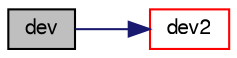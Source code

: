digraph "dev"
{
  bgcolor="transparent";
  edge [fontname="FreeSans",fontsize="10",labelfontname="FreeSans",labelfontsize="10"];
  node [fontname="FreeSans",fontsize="10",shape=record];
  rankdir="LR";
  Node69712 [label="dev",height=0.2,width=0.4,color="black", fillcolor="grey75", style="filled", fontcolor="black"];
  Node69712 -> Node69713 [color="midnightblue",fontsize="10",style="solid",fontname="FreeSans"];
  Node69713 [label="dev2",height=0.2,width=0.4,color="red",URL="$a21124.html#a01b360e0d7ad7b43a8037fc09929e96f"];
}
